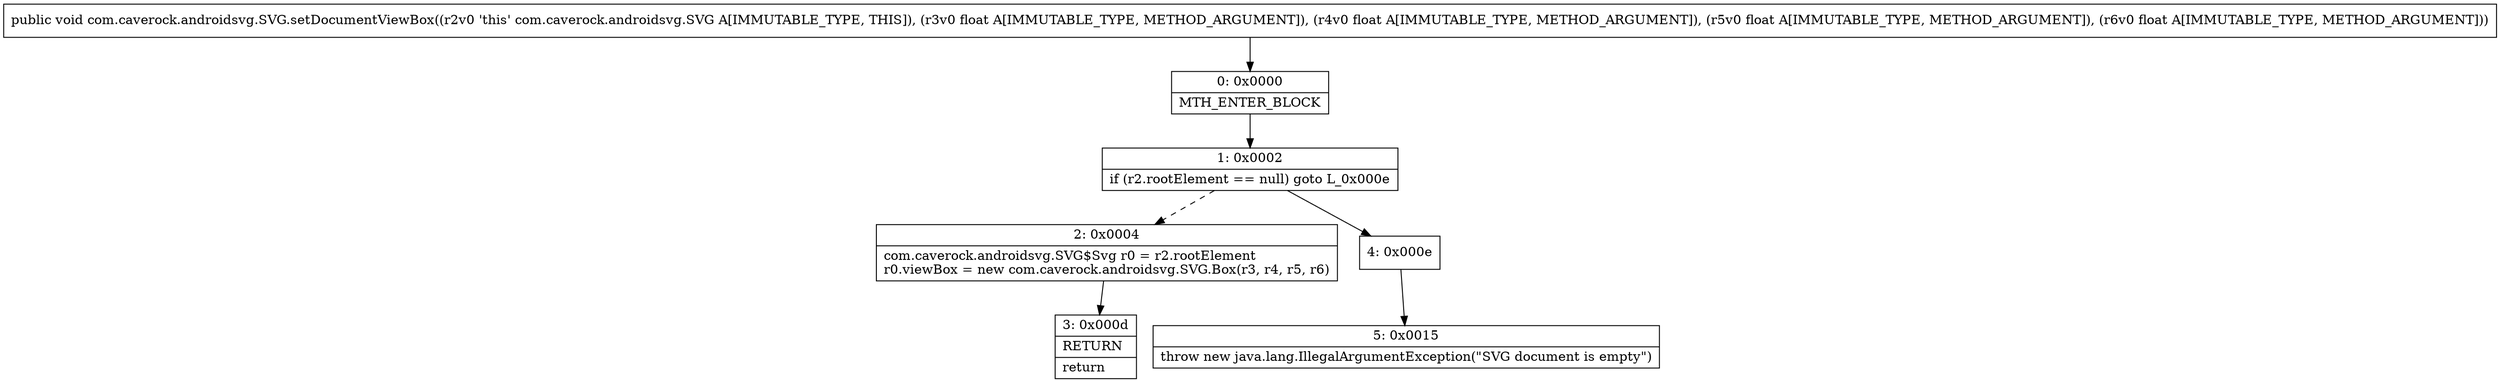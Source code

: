 digraph "CFG forcom.caverock.androidsvg.SVG.setDocumentViewBox(FFFF)V" {
Node_0 [shape=record,label="{0\:\ 0x0000|MTH_ENTER_BLOCK\l}"];
Node_1 [shape=record,label="{1\:\ 0x0002|if (r2.rootElement == null) goto L_0x000e\l}"];
Node_2 [shape=record,label="{2\:\ 0x0004|com.caverock.androidsvg.SVG$Svg r0 = r2.rootElement\lr0.viewBox = new com.caverock.androidsvg.SVG.Box(r3, r4, r5, r6)\l}"];
Node_3 [shape=record,label="{3\:\ 0x000d|RETURN\l|return\l}"];
Node_4 [shape=record,label="{4\:\ 0x000e}"];
Node_5 [shape=record,label="{5\:\ 0x0015|throw new java.lang.IllegalArgumentException(\"SVG document is empty\")\l}"];
MethodNode[shape=record,label="{public void com.caverock.androidsvg.SVG.setDocumentViewBox((r2v0 'this' com.caverock.androidsvg.SVG A[IMMUTABLE_TYPE, THIS]), (r3v0 float A[IMMUTABLE_TYPE, METHOD_ARGUMENT]), (r4v0 float A[IMMUTABLE_TYPE, METHOD_ARGUMENT]), (r5v0 float A[IMMUTABLE_TYPE, METHOD_ARGUMENT]), (r6v0 float A[IMMUTABLE_TYPE, METHOD_ARGUMENT])) }"];
MethodNode -> Node_0;
Node_0 -> Node_1;
Node_1 -> Node_2[style=dashed];
Node_1 -> Node_4;
Node_2 -> Node_3;
Node_4 -> Node_5;
}


